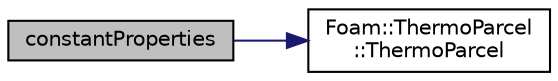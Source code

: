 digraph "constantProperties"
{
  bgcolor="transparent";
  edge [fontname="Helvetica",fontsize="10",labelfontname="Helvetica",labelfontsize="10"];
  node [fontname="Helvetica",fontsize="10",shape=record];
  rankdir="LR";
  Node1 [label="constantProperties",height=0.2,width=0.4,color="black", fillcolor="grey75", style="filled", fontcolor="black"];
  Node1 -> Node2 [color="midnightblue",fontsize="10",style="solid",fontname="Helvetica"];
  Node2 [label="Foam::ThermoParcel\l::ThermoParcel",height=0.2,width=0.4,color="black",URL="$a02596.html#aebcf7c1f186d2fb2c805c5c6c5bb47a1",tooltip="Construct from owner, position, and cloud owner. "];
}
